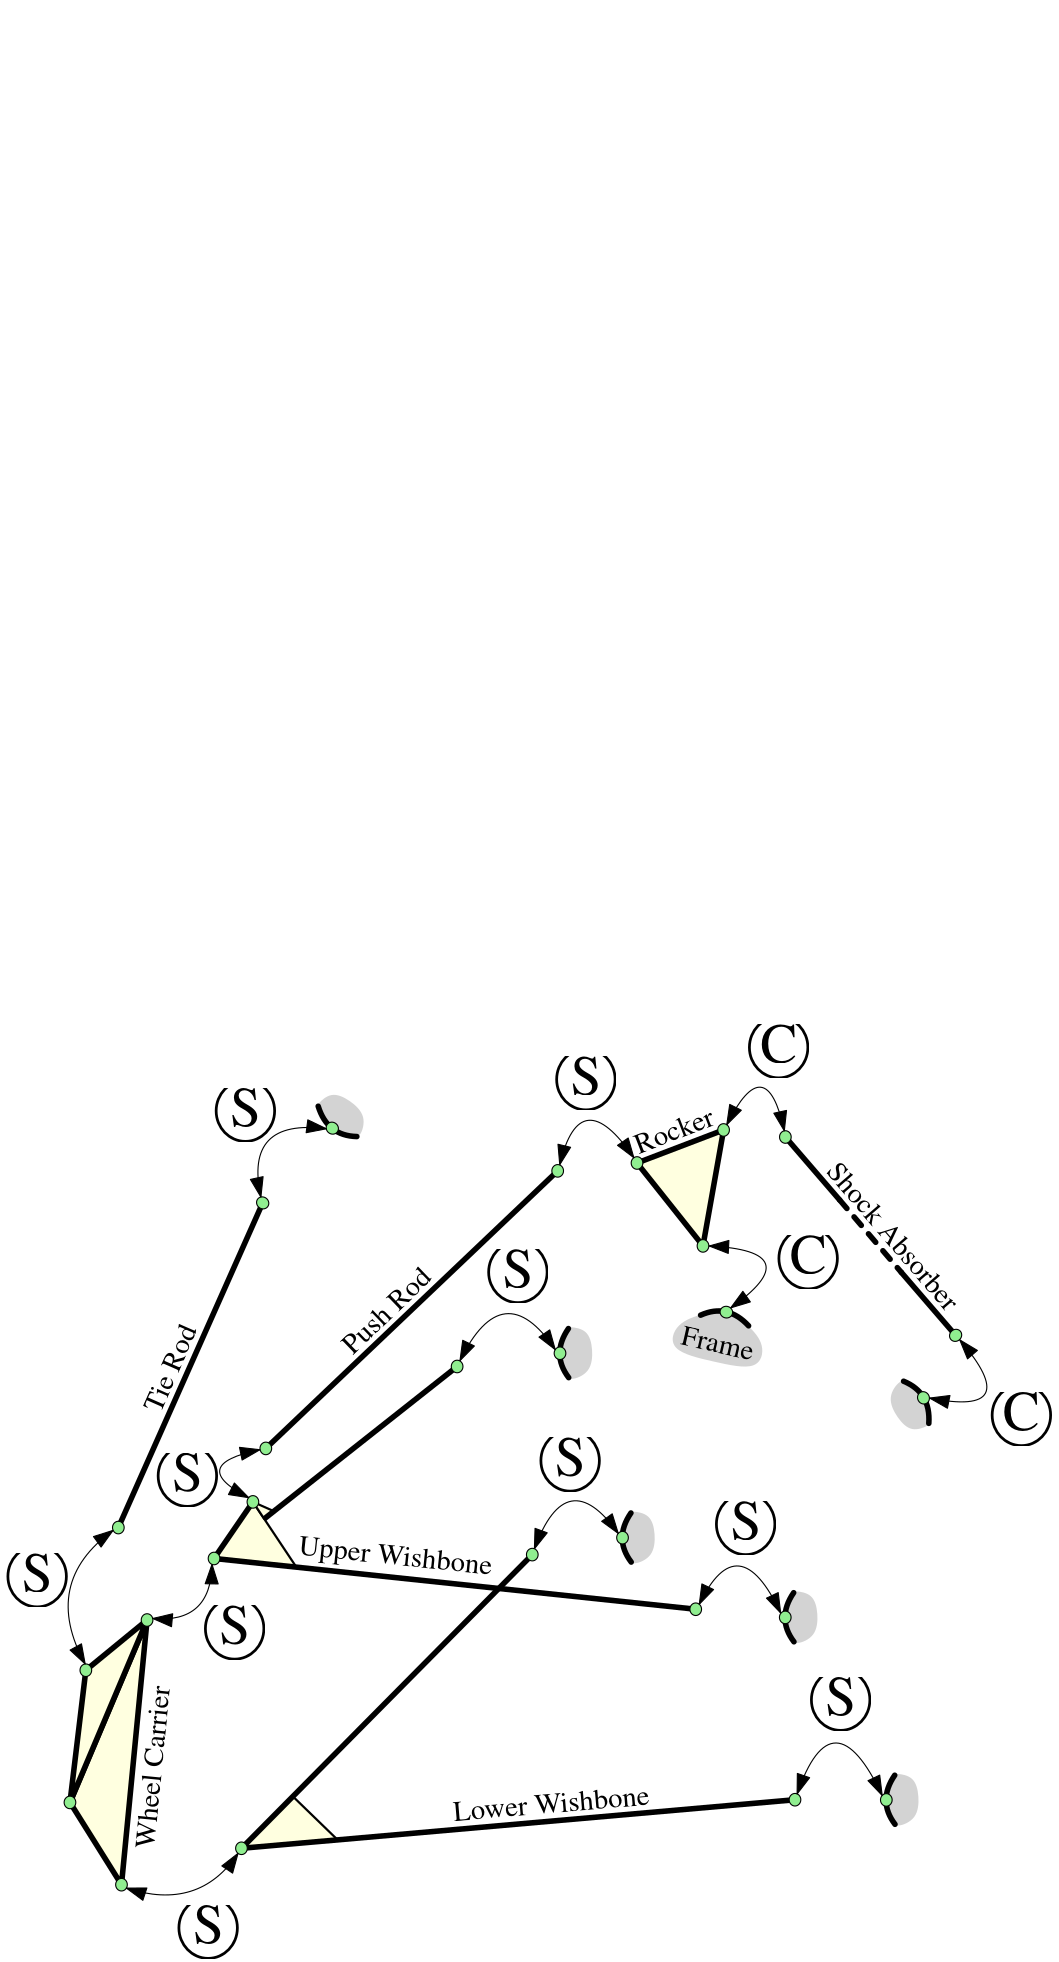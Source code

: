 <?xml version="1.0"?>
<!DOCTYPE ipe SYSTEM "ipe.dtd">
<ipe version="70218" creator="Ipe 7.2.28">
<info created="D:20230717101427" modified="D:20231212121921"/>
<preamble>\usepackage{times}</preamble>
<ipestyle name="basic">
<symbol name="arrow/arc(spx)">
<path stroke="sym-stroke" fill="sym-stroke" pen="sym-pen">
0 0 m
-1 0.333 l
-1 -0.333 l
h
</path>
</symbol>
<symbol name="arrow/farc(spx)">
<path stroke="sym-stroke" fill="white" pen="sym-pen">
0 0 m
-1 0.333 l
-1 -0.333 l
h
</path>
</symbol>
<symbol name="arrow/ptarc(spx)">
<path stroke="sym-stroke" fill="sym-stroke" pen="sym-pen">
0 0 m
-1 0.333 l
-0.8 0 l
-1 -0.333 l
h
</path>
</symbol>
<symbol name="arrow/fptarc(spx)">
<path stroke="sym-stroke" fill="white" pen="sym-pen">
0 0 m
-1 0.333 l
-0.8 0 l
-1 -0.333 l
h
</path>
</symbol>
<symbol name="mark/circle(sx)" transformations="translations">
<path fill="sym-stroke">
0.6 0 0 0.6 0 0 e
0.4 0 0 0.4 0 0 e
</path>
</symbol>
<symbol name="mark/disk(sx)" transformations="translations">
<path fill="sym-stroke">
0.6 0 0 0.6 0 0 e
</path>
</symbol>
<symbol name="mark/fdisk(sfx)" transformations="translations">
<group>
<path fill="sym-fill">
0.5 0 0 0.5 0 0 e
</path>
<path fill="sym-stroke" fillrule="eofill">
0.6 0 0 0.6 0 0 e
0.4 0 0 0.4 0 0 e
</path>
</group>
</symbol>
<symbol name="mark/box(sx)" transformations="translations">
<path fill="sym-stroke" fillrule="eofill">
-0.6 -0.6 m
0.6 -0.6 l
0.6 0.6 l
-0.6 0.6 l
h
-0.4 -0.4 m
0.4 -0.4 l
0.4 0.4 l
-0.4 0.4 l
h
</path>
</symbol>
<symbol name="mark/square(sx)" transformations="translations">
<path fill="sym-stroke">
-0.6 -0.6 m
0.6 -0.6 l
0.6 0.6 l
-0.6 0.6 l
h
</path>
</symbol>
<symbol name="mark/fsquare(sfx)" transformations="translations">
<group>
<path fill="sym-fill">
-0.5 -0.5 m
0.5 -0.5 l
0.5 0.5 l
-0.5 0.5 l
h
</path>
<path fill="sym-stroke" fillrule="eofill">
-0.6 -0.6 m
0.6 -0.6 l
0.6 0.6 l
-0.6 0.6 l
h
-0.4 -0.4 m
0.4 -0.4 l
0.4 0.4 l
-0.4 0.4 l
h
</path>
</group>
</symbol>
<symbol name="mark/cross(sx)" transformations="translations">
<group>
<path fill="sym-stroke">
-0.43 -0.57 m
0.57 0.43 l
0.43 0.57 l
-0.57 -0.43 l
h
</path>
<path fill="sym-stroke">
-0.43 0.57 m
0.57 -0.43 l
0.43 -0.57 l
-0.57 0.43 l
h
</path>
</group>
</symbol>
<symbol name="arrow/fnormal(spx)">
<path stroke="sym-stroke" fill="white" pen="sym-pen">
0 0 m
-1 0.333 l
-1 -0.333 l
h
</path>
</symbol>
<symbol name="arrow/pointed(spx)">
<path stroke="sym-stroke" fill="sym-stroke" pen="sym-pen">
0 0 m
-1 0.333 l
-0.8 0 l
-1 -0.333 l
h
</path>
</symbol>
<symbol name="arrow/fpointed(spx)">
<path stroke="sym-stroke" fill="white" pen="sym-pen">
0 0 m
-1 0.333 l
-0.8 0 l
-1 -0.333 l
h
</path>
</symbol>
<symbol name="arrow/linear(spx)">
<path stroke="sym-stroke" pen="sym-pen">
-1 0.333 m
0 0 l
-1 -0.333 l
</path>
</symbol>
<symbol name="arrow/fdouble(spx)">
<path stroke="sym-stroke" fill="white" pen="sym-pen">
0 0 m
-1 0.333 l
-1 -0.333 l
h
-1 0 m
-2 0.333 l
-2 -0.333 l
h
</path>
</symbol>
<symbol name="arrow/double(spx)">
<path stroke="sym-stroke" fill="sym-stroke" pen="sym-pen">
0 0 m
-1 0.333 l
-1 -0.333 l
h
-1 0 m
-2 0.333 l
-2 -0.333 l
h
</path>
</symbol>
<symbol name="arrow/mid-normal(spx)">
<path stroke="sym-stroke" fill="sym-stroke" pen="sym-pen">
0.5 0 m
-0.5 0.333 l
-0.5 -0.333 l
h
</path>
</symbol>
<symbol name="arrow/mid-fnormal(spx)">
<path stroke="sym-stroke" fill="white" pen="sym-pen">
0.5 0 m
-0.5 0.333 l
-0.5 -0.333 l
h
</path>
</symbol>
<symbol name="arrow/mid-pointed(spx)">
<path stroke="sym-stroke" fill="sym-stroke" pen="sym-pen">
0.5 0 m
-0.5 0.333 l
-0.3 0 l
-0.5 -0.333 l
h
</path>
</symbol>
<symbol name="arrow/mid-fpointed(spx)">
<path stroke="sym-stroke" fill="white" pen="sym-pen">
0.5 0 m
-0.5 0.333 l
-0.3 0 l
-0.5 -0.333 l
h
</path>
</symbol>
<symbol name="arrow/mid-double(spx)">
<path stroke="sym-stroke" fill="sym-stroke" pen="sym-pen">
1 0 m
0 0.333 l
0 -0.333 l
h
0 0 m
-1 0.333 l
-1 -0.333 l
h
</path>
</symbol>
<symbol name="arrow/mid-fdouble(spx)">
<path stroke="sym-stroke" fill="white" pen="sym-pen">
1 0 m
0 0.333 l
0 -0.333 l
h
0 0 m
-1 0.333 l
-1 -0.333 l
h
</path>
</symbol>
<anglesize name="22.5 deg" value="22.5"/>
<anglesize name="30 deg" value="30"/>
<anglesize name="45 deg" value="45"/>
<anglesize name="60 deg" value="60"/>
<anglesize name="90 deg" value="90"/>
<arrowsize name="large" value="10"/>
<arrowsize name="small" value="5"/>
<arrowsize name="tiny" value="3"/>
<color name="blue" value="0 0 1"/>
<color name="brown" value="0.647 0.165 0.165"/>
<color name="darkblue" value="0 0 0.545"/>
<color name="darkcyan" value="0 0.545 0.545"/>
<color name="darkgray" value="0.663"/>
<color name="darkgreen" value="0 0.392 0"/>
<color name="darkmagenta" value="0.545 0 0.545"/>
<color name="darkorange" value="1 0.549 0"/>
<color name="darkred" value="0.545 0 0"/>
<color name="gold" value="1 0.843 0"/>
<color name="gray" value="0.745"/>
<color name="green" value="0 1 0"/>
<color name="lightblue" value="0.678 0.847 0.902"/>
<color name="lightcyan" value="0.878 1 1"/>
<color name="lightgray" value="0.827"/>
<color name="lightgreen" value="0.565 0.933 0.565"/>
<color name="lightyellow" value="1 1 0.878"/>
<color name="navy" value="0 0 0.502"/>
<color name="orange" value="1 0.647 0"/>
<color name="pink" value="1 0.753 0.796"/>
<color name="purple" value="0.627 0.125 0.941"/>
<color name="red" value="1 0 0"/>
<color name="seagreen" value="0.18 0.545 0.341"/>
<color name="turquoise" value="0.251 0.878 0.816"/>
<color name="violet" value="0.933 0.51 0.933"/>
<color name="yellow" value="1 1 0"/>
<dashstyle name="dash dot dotted" value="[4 2 1 2 1 2] 0"/>
<dashstyle name="dash dotted" value="[4 2 1 2] 0"/>
<dashstyle name="dashed" value="[4] 0"/>
<dashstyle name="dotted" value="[1 3] 0"/>
<gridsize name="10 pts (~3.5 mm)" value="10"/>
<gridsize name="14 pts (~5 mm)" value="14"/>
<gridsize name="16 pts (~6 mm)" value="16"/>
<gridsize name="20 pts (~7 mm)" value="20"/>
<gridsize name="28 pts (~10 mm)" value="28"/>
<gridsize name="32 pts (~12 mm)" value="32"/>
<gridsize name="4 pts" value="4"/>
<gridsize name="56 pts (~20 mm)" value="56"/>
<gridsize name="8 pts (~3 mm)" value="8"/>
<opacity name="10%" value="0.1"/>
<opacity name="30%" value="0.3"/>
<opacity name="50%" value="0.5"/>
<opacity name="75%" value="0.75"/>
<pen name="fat" value="1.2"/>
<pen name="heavier" value="0.8"/>
<pen name="ultrafat" value="2"/>
<symbolsize name="large" value="5"/>
<symbolsize name="small" value="2"/>
<symbolsize name="tiny" value="1.1"/>
<textsize name="Huge" value="\Huge"/>
<textsize name="LARGE" value="\LARGE"/>
<textsize name="Large" value="\Large"/>
<textsize name="footnote" value="\footnotesize"/>
<textsize name="huge" value="\huge"/>
<textsize name="large" value="\large"/>
<textsize name="script" value="\scriptsize"/>
<textsize name="small" value="\small"/>
<textsize name="tiny" value="\tiny"/>
<textstyle name="center" begin="\begin{center}" end="\end{center}"/>
<textstyle name="item" begin="\begin{itemize}\item{}" end="\end{itemize}"/>
<textstyle name="itemize" begin="\begin{itemize}" end="\end{itemize}"/>
<tiling name="falling" angle="-60" step="4" width="1"/>
<tiling name="rising" angle="30" step="4" width="1"/>
</ipestyle>
<page>
<layer name="alpha"/>
<view layers="alpha" active="alpha"/>
<text layer="alpha" matrix="3.45963 0 0 1.93112 -112.933 -1276.91" transformations="translations" pos="80 768" stroke="black" type="label" width="24.787" height="14.336" depth="4.82" valign="baseline" size="Huge" style="math">\textcircled{\fontsize{20pt}{1pt}\selectfont S}</text>
<path matrix="0.594269 -0.627632 0.62842 0.593523 -94.5283 372.681" stroke="black" pen="ultrafat" cap="1" join="1">
349.637 497.236 m
384.24 495.621 l
</path>
<path matrix="1.27851 0 0 1.3786 -108.547 -191.259" stroke="black" fill="lightyellow" pen="heavier" cap="1" join="1">
235.305 404.025 m
247.541 386.988 l
224.371 389.252 l
h
</path>
<path matrix="1.27851 0 0 1.3786 -99.5215 -164.991" stroke="black" fill="lightyellow" pen="heavier" cap="1" join="1">
225.021 294.516 m
239.485 308.064 l
252.099 296.72 l
h
</path>
<path matrix="0.864909 0 0 0.863823 81.5734 67.5651" stroke="black" pen="ultrafat">
111.839 321.581 m
312.327 300.432 l
</path>
<path matrix="0.864909 0 0 0.863823 81.5734 67.5651" fill="lightgray">
259.208 418.283
267.53 417.075
269.665 408.821
268.832 398.983
259.606 395.313
258.411 398.486
253.243 407.169
259.33 417.4 u
</path>
<path matrix="0.864909 0 0 0.863823 81.5734 67.5651" stroke="black" pen="ultrafat" cap="1">
259.449 396.953 m
252.052 406.753
259.33 417.4 c
</path>
<path matrix="0.864909 0 0 0.863823 81.5734 67.5651" stroke="black" fill="lightyellow" pen="ultrafat">
83.9636 295.935 m
73.311 185.636 l
51.8666 219.922 l
h
</path>
<path matrix="0.79563 0.99953 -1.08049 0.857916 352.025 -261.366" stroke="black" pen="ultrafat" cap="1" join="1">
374.373 420.25 m
277.43 396.96 l
</path>
<path matrix="1.27851 0 0 1.3786 -112.698 -168.209" stroke="black" pen="ultrafat" cap="1" join="1">
324.37 473.748 m
242.188 401.27 l
</path>
<path matrix="1.27851 0 0 1.3786 -101.744 -185.245" stroke="black" fill="lightyellow" pen="ultrafat" cap="1" join="1">
362.517 496.787 m
338.143 488.163 l
356.715 466.514 l
h
</path>
<path matrix="0.594269 -0.627632 0.62842 0.593523 -136.273 421.411" stroke="black" pen="ultrafat" cap="1" join="1">
349.637 497.236 m
384.24 495.621 l
</path>
<path matrix="1.27851 0 0 1.3786 -108.547 -191.259" stroke="black" pen="ultrafat" cap="1" join="1">
235.305 404.025 m
224.371 389.252 l
</path>
<path matrix="1.27851 0 0 1.3786 -89.2135 -199.645" stroke="black" pen="ultrafat" cap="1" join="1">
372.82 332.335 m
216.98 319.651 l
298.852 396.343 l
</path>
<path matrix="1.27851 0 0 1.3786 -108.547 -191.259" stroke="black" fill="lightyellow" pen="heavier" cap="1" join="1">
235.305 404.025 m
241.216 401.591 l
238.488 399.593 l
h
</path>
<path matrix="0.864909 0 0 0.863823 81.5734 67.5651" stroke="black" fill="lightyellow" pen="ultrafat">
83.9636 295.935 m
58.4734 275.014 l
51.8666 219.922 l
h
</path>
<path matrix="1.27851 0 0 1.3786 -108.547 -191.259" stroke="black" fill="lightgreen">
1.64188 0 0 1.64188 205.505 373.176 e
</path>
<path matrix="1.27851 0 0 1.3786 -70.4465 -148.732" stroke="black" fill="lightgreen">
1.64188 0 0 1.64188 205.505 373.176 e
</path>
<path matrix="1.27851 0 0 1.3786 -136.307 -256.921" stroke="black" fill="lightgreen">
1.64188 0 0 1.64188 205.505 373.176 e
</path>
<path matrix="1.27851 0 0 1.3786 -130.592 -209.332" stroke="black" fill="lightgreen">
1.64188 0 0 1.64188 205.505 373.176 e
</path>
<path matrix="1.27851 0 0 1.3786 -117.759 -286.538" stroke="black" fill="lightgreen">
1.64188 0 0 1.64188 205.505 373.176 e
</path>
<path matrix="1.27851 0 0 1.3786 -65.7981 -129.48" stroke="black" fill="lightgreen">
1.64188 0 0 1.64188 205.505 373.176 e
</path>
<path matrix="1.27851 0 0 1.3786 39.2721 -29.5616" stroke="black" fill="lightgreen">
1.64188 0 0 1.64188 205.505 373.176 e
</path>
<path matrix="1.27851 0 0 1.3786 67.8351 -26.725" stroke="black" fill="lightgreen">
1.64188 0 0 1.64188 205.505 373.176 e
</path>
<path matrix="1.27851 0 0 1.3786 91.5803 -56.5704" stroke="black" fill="lightgreen">
1.64188 0 0 1.64188 205.505 373.176 e
</path>
<path matrix="1.27851 0 0 1.3786 98.9973 -14.8358" stroke="black" fill="lightgreen">
1.64188 0 0 1.64188 205.505 373.176 e
</path>
<path matrix="1.27851 0 0 1.3786 121.238 -17.3714" stroke="black" fill="lightgreen">
1.64188 0 0 1.64188 205.505 373.176 e
</path>
<path matrix="0.79563 0.99953 -1.08049 0.857916 435.519 -52.1925" stroke="black" fill="lightgreen">
1.64188 0 0 1.64188 205.505 373.176 e
</path>
<path matrix="1.27851 0 0 1.3786 88.9671 -187.375" stroke="black" fill="lightgreen">
1.64188 0 0 1.64188 205.505 373.176 e
</path>
<path matrix="1.27851 0 0 1.3786 124.701 -255.949" stroke="black" fill="lightgreen">
1.64188 0 0 1.64188 205.505 373.176 e
</path>
<path matrix="0.864909 0 0 0.863823 81.5734 67.5651" stroke="black" arrow="normal/normal" rarrow="normal/normal">
110.992 319.126 m
110.571 294.376
86.3161 296.579 c
</path>
<path matrix="0.864909 0 0 0.863823 81.5734 67.5651" stroke="black" arrow="normal/normal" rarrow="normal/normal">
126.262 346.927 m
99.9482 360.49
130.902 366.897 c
</path>
<path matrix="0.864909 0 0 0.863823 81.5734 67.5651" stroke="black" arrow="normal/normal" rarrow="normal/normal">
325.254 502.363 m
341.582 534.862
349.2 499.811 c
</path>
<path matrix="0.864909 0 0 0.863823 81.5734 67.5651" stroke="black" arrow="normal/normal" rarrow="normal/normal">
255.73 485.701 m
264.265 521.217
286.568 488.602 c
</path>
<path matrix="0.864909 0 0 0.863823 81.5734 67.5651" stroke="black" arrow="normal/normal" rarrow="normal/normal">
75.3484 184.211 m
105.575 174.328
121.814 198.693 c
</path>
<path matrix="1.27851 0 0 1.3786 40.1083 -95.2187" stroke="black" fill="lightgreen">
1.64188 0 0 1.64188 205.505 373.176 e
</path>
<path matrix="1.27851 0 0 1.3786 -84.4366 -169.106" stroke="black" fill="lightgreen">
1.64188 0 0 1.64188 205.505 373.176 e
</path>
<path matrix="1.27851 0 0 1.3786 -74.5688 -273.433" stroke="black" fill="lightgreen">
1.64188 0 0 1.64188 205.505 373.176 e
</path>
<path matrix="0.864909 0 0 0.863823 81.5734 67.5651" stroke="black" pen="ultrafat">
213.017 401.597 m
132.719 338.094 l
</path>
<path matrix="1.27851 0 0 1.3786 3.07287 -99.9861" stroke="black" fill="lightgreen">
1.64188 0 0 1.64188 205.505 373.176 e
</path>
<path matrix="0.538241 0.676176 -0.677025 0.537566 358.805 108.431" fill="lightgray">
259.208 418.283
267.53 417.075
269.665 408.821
268.832 398.983
259.606 395.313
258.411 398.486
253.243 407.169
259.33 417.4 u
</path>
<path matrix="0.538241 0.676176 -0.677025 0.537566 358.805 108.431" stroke="black" pen="ultrafat" cap="1">
259.449 396.953 m
252.052 406.753
259.33 417.4 c
</path>
<path matrix="0.795628 0.999521 -1.08049 0.857917 460.582 -25.2872" stroke="black" fill="lightgreen">
1.64188 0 0 1.64188 205.505 373.176 e
</path>
<path matrix="0.864909 0 0 0.863823 162.665 -27.5265" fill="lightgray">
259.208 418.283
267.53 417.075
269.665 408.821
268.832 398.983
259.606 395.313
258.411 398.486
253.243 407.169
259.33 417.4 u
</path>
<path matrix="0.864909 0 0 0.863823 162.665 -27.5265" stroke="black" pen="ultrafat" cap="1">
259.449 396.953 m
252.052 406.753
259.33 417.4 c
</path>
<path matrix="1.27851 0 0 1.3786 121.2 -190.31" stroke="black" fill="lightgreen">
1.64188 0 0 1.64188 205.505 373.176 e
</path>
<path matrix="0.864909 0 0 0.863823 199.045 -93.2353" fill="lightgray">
259.208 418.283
267.53 417.075
269.665 408.821
268.832 398.983
259.606 395.313
258.411 398.486
253.243 407.169
259.33 417.4 u
</path>
<path matrix="0.864909 0 0 0.863823 199.045 -93.2353" stroke="black" pen="ultrafat" cap="1">
259.449 396.953 m
252.052 406.753
259.33 417.4 c
</path>
<path matrix="1.27851 0 0 1.3786 157.58 -256.019" stroke="black" fill="lightgreen">
1.64188 0 0 1.64188 205.505 373.176 e
</path>
<path matrix="0.878444 -0.927763 1.00291 0.947225 -109.517 262.862" stroke="black" fill="lightgreen">
1.64188 0 0 1.64188 205.505 373.176 e
</path>
<path matrix="0.864909 0 0 0.863823 13.8127 55.1531" fill="lightgray">
419.698 425.378
417.237 413.776
398.339 417.955
378.683 422.473
382.375 434.494
394.432 438.025
404.047 441.132
412.668 432.922 u
</path>
<path matrix="-0.192375 -0.842185 0.843243 -0.192133 68.6516 727.722" stroke="black" pen="ultrafat" cap="1">
259.449 396.953 m
252.052 406.753
259.33 417.4 c
</path>
<path matrix="-0.284368 -1.24492 1.34575 -0.306631 -81.0306 804.304" stroke="black" fill="lightgreen">
1.64188 0 0 1.64188 205.505 373.176 e
</path>
<path matrix="0.594269 -0.627632 0.62842 0.593523 -136.273 421.411" stroke="black" dash="dashed" pen="ultrafat" cap="1">
384.24 495.621 m
423.787 493.544 l
</path>
<path matrix="1.27851 0 0 1.3786 -118.891 -157.969" stroke="black" fill="lightgreen">
1.64188 0 0 1.64188 205.505 373.176 e
</path>
<path matrix="0.864909 0 0 0.863823 81.5734 67.5651" stroke="black" arrow="normal/normal" rarrow="normal/normal">
69.7875 333.287 m
39.6217 311.422
58.1885 277.616 c
</path>
<path matrix="0.864909 0 0 0.863823 13.8127 55.1531" stroke="black" arrow="normal/normal" rarrow="normal/normal">
236.897 515.04 m
202.494 519.488
209.684 486.587 c
</path>
<path matrix="0.864909 0 0 0.863823 81.5734 67.5651" stroke="black" arrow="normal/normal" rarrow="normal/normal">
253.852 408.627 m
232.208 440.76
214.204 404.052 c
</path>
<path matrix="0.864909 0 0 0.863823 90.6251 93.8301" stroke="black" arrow="normal/normal" rarrow="normal/normal">
379.474 192.416 m
358.891 235.835
344.061 193.048 c
</path>
<path matrix="0.864909 0 0 0.863823 81.5734 67.5651" stroke="black" arrow="normal/normal" rarrow="normal/normal">
347.68 298.881 m
330.069 336.149
313.8 302.514 c
</path>
<path matrix="0.864909 0 0 0.863823 81.5734 67.5651" stroke="black" arrow="normal/normal" rarrow="normal/normal">
317.908 451.821 m
360.346 449.747
326.899 426.033 c
</path>
<path matrix="0.864909 0 0 0.863823 104.08 1.17061" fill="lightgray">
259.208 418.283
267.53 417.075
269.665 408.821
268.832 398.983
259.606 395.313
258.411 398.486
253.243 407.169
259.33 417.4 u
</path>
<path matrix="0.864909 0 0 0.863823 104.08 1.17061" stroke="black" pen="ultrafat" cap="1">
259.449 396.953 m
252.052 406.753
259.33 417.4 c
</path>
<path matrix="1.27851 0 0 1.3786 62.6146 -161.613" stroke="black" fill="lightgreen">
1.64188 0 0 1.64188 205.505 373.176 e
</path>
<path matrix="0.864909 0 0 0.863823 81.5734 67.5651" stroke="black" arrow="normal/normal" rarrow="normal/normal">
280.076 332.035 m
258.612 362.143
245.185 325.606 c
</path>
<path matrix="1.27851 0 0 1.3786 30.1303 -167.707" stroke="black" fill="lightgreen">
1.64188 0 0 1.64188 205.505 373.176 e
</path>
<text matrix="3.45963 0 0 1.93112 114.685 -1194.82" transformations="translations" pos="80 768" stroke="black" type="label" width="24.787" height="14.336" depth="4.82" valign="baseline" size="Huge" style="math">\textcircled{\fontsize{20pt}{1pt}\selectfont S}</text>
<text matrix="3.45963 0 0 1.93112 -174.524 -1150.35" transformations="translations" pos="80 768" stroke="black" type="label" width="24.787" height="14.336" depth="4.82" valign="baseline" size="Huge" style="math">\textcircled{\fontsize{20pt}{1pt}\selectfont S}</text>
<text matrix="3.45963 0 0 1.93112 -103.465 -1169.12" transformations="translations" pos="80 768" stroke="black" type="label" width="24.787" height="14.336" depth="4.82" valign="baseline" size="Huge" style="math">\textcircled{\fontsize{20pt}{1pt}\selectfont S}</text>
<text matrix="3.45963 0 0 1.93112 -120.482 -1114.14" transformations="translations" pos="80 768" stroke="black" type="label" width="24.787" height="14.336" depth="4.82" valign="baseline" size="Huge" style="math">\textcircled{\fontsize{20pt}{1pt}\selectfont S}</text>
<text matrix="3.45963 0 0 1.93112 -99.5708 -982.774" transformations="translations" pos="80 768" stroke="black" type="label" width="24.787" height="14.336" depth="4.82" valign="baseline" size="Huge" style="math">\textcircled{\fontsize{20pt}{1pt}\selectfont S}</text>
<text matrix="3.45963 0 0 1.93112 22.9754 -971.44" transformations="translations" pos="80 768" stroke="black" type="label" width="24.787" height="14.336" depth="4.82" valign="baseline" size="Huge" style="math">\textcircled{\fontsize{20pt}{1pt}\selectfont S}</text>
<text matrix="3.45963 0 0 1.93112 92.4111 -959.9" transformations="translations" pos="80 768" stroke="black" type="label" width="24.787" height="14.336" depth="4.82" valign="baseline" size="Huge" style="math">\textcircled{\fontsize{20pt}{1pt}\selectfont C}</text>
<text matrix="3.45963 0 0 1.93112 -1.48156 -1040.81" transformations="translations" pos="80 768" stroke="black" type="label" width="24.787" height="14.336" depth="4.82" valign="baseline" size="Huge" style="math">\textcircled{\fontsize{20pt}{1pt}\selectfont S}</text>
<text matrix="3.45963 0 0 1.93112 103.024 -1035.83" transformations="translations" pos="80 768" stroke="black" type="label" width="24.787" height="14.336" depth="4.82" valign="baseline" size="Huge" style="math">\textcircled{\fontsize{20pt}{1pt}\selectfont C}</text>
<text matrix="3.45963 0 0 1.93112 17.3307 -1108.64" transformations="translations" pos="80 768" stroke="black" type="label" width="24.787" height="14.336" depth="4.82" valign="baseline" size="Huge" style="math">\textcircled{\fontsize{20pt}{1pt}\selectfont S}</text>
<text matrix="3.45963 0 0 1.93112 80.5611 -1131.58" transformations="translations" pos="80 768" stroke="black" type="label" width="24.787" height="14.336" depth="4.82" valign="baseline" size="Huge" style="math">\textcircled{\fontsize{20pt}{1pt}\selectfont S}</text>
<text matrix="0.347634 0.790977 -0.791971 0.347197 484.615 208.462" pos="48.915 432.668" stroke="black" type="label" width="38.436" height="8.161" depth="0.13" valign="baseline" size="large">Tie Rod</text>
<text matrix="0.624517 0.597618 -0.598369 0.623733 456.629 119.301" pos="48.915 432.668" stroke="black" type="label" width="46.171" height="8.161" depth="0.13" valign="baseline" size="large">Push Rod</text>
<text matrix="0.860267 -0.0893668 0.0894791 0.859188 127.705 -20.6521" pos="48.915 432.668" stroke="black" type="label" width="80.864" height="8.151" depth="2.59" valign="baseline" size="large">Upper Wishbone</text>
<text matrix="0.861822 0.0729219 -0.0730135 0.86074 254.117 -125.21" pos="48.915 432.668" stroke="black" type="label" width="81.892" height="8.161" depth="0.16" valign="baseline" size="large">Lower Wishbone</text>
<text matrix="0.564192 -0.654735 0.655557 0.563484 87.0679 272.731" pos="48.915 432.668" stroke="black" type="label" width="77.361" height="8.161" depth="0.16" valign="baseline" size="large">Shock Absorber</text>
<text matrix="0.0838251 0.859757 -0.860837 0.0837199 525.109 162.378" pos="48.915 432.668" stroke="black" type="label" width="68.048" height="8.161" depth="0.16" valign="baseline" size="large">Wheel Carrier</text>
<text matrix="0.806996 0.310777 -0.311167 0.805983 426.389 126.988" pos="48.915 432.668" stroke="black" type="label" width="34.407" height="8.161" depth="0.13" valign="baseline" size="large">Rocker</text>
<path matrix="-0.744857 -0.439056 0.439608 -0.743922 445.29 818.38" fill="lightgray">
259.208 418.283
267.53 417.075
269.665 408.821
268.832 398.983
259.606 395.313
258.411 398.486
253.243 407.169
259.33 417.4 u
</path>
<path matrix="-0.744857 -0.439056 0.439608 -0.743922 445.29 818.38" stroke="black" pen="ultrafat" cap="1">
259.449 396.953 m
252.052 406.753
259.33 417.4 c
</path>
<path matrix="-1.10105 -0.649013 0.701583 -1.18725 398.158 979.617" stroke="black" fill="lightgreen">
1.64188 0 0 1.64188 205.505 373.176 e
</path>
<path matrix="0.594269 -0.627632 0.62842 0.593523 -26.086 355.417" stroke="black" arrow="normal/normal" rarrow="normal/normal">
317.908 451.821 m
360.346 449.747
326.899 426.033 c
</path>
<text matrix="2.37707 -2.51052 1.40486 1.32685 -812.568 -427.349" transformations="translations" pos="80 768" stroke="black" type="label" width="24.787" height="14.336" depth="4.82" valign="baseline" size="Huge" style="math">\textcircled{\fontsize{20pt}{1pt}\selectfont C}</text>
<text matrix="0.842728 -0.194372 0.194617 0.841671 220.554 67.8729" pos="48.915 432.668" stroke="black" type="label" width="30.545" height="7.993" depth="0.13" valign="baseline" size="large">Frame</text>
<text matrix="1 0 0 1 5.23167 324.222" transformations="translations" pos="259.682 581.189" stroke="purple" type="label" width="0" height="0" depth="0" valign="baseline" size="LARGE"></text>
</page>
</ipe>
